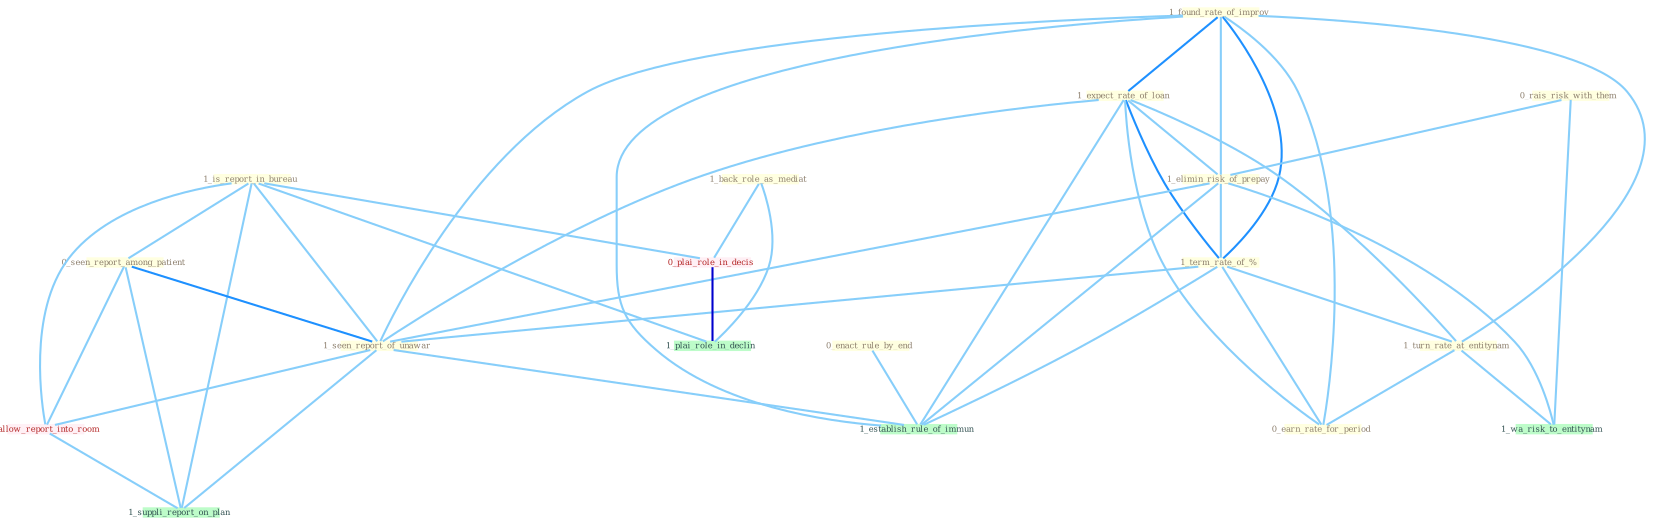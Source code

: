 Graph G{ 
    node
    [shape=polygon,style=filled,width=.5,height=.06,color="#BDFCC9",fixedsize=true,fontsize=4,
    fontcolor="#2f4f4f"];
    {node
    [color="#ffffe0", fontcolor="#8b7d6b"] "1_is_report_in_bureau " "1_found_rate_of_improv " "1_expect_rate_of_loan " "0_seen_report_among_patient " "0_rais_risk_with_them " "1_elimin_risk_of_prepay " "0_enact_rule_by_end " "1_term_rate_of_% " "1_turn_rate_at_entitynam " "0_earn_rate_for_period " "1_back_role_as_mediat " "1_seen_report_of_unawar "}
{node [color="#fff0f5", fontcolor="#b22222"] "0_plai_role_in_decis " "0_allow_report_into_room "}
edge [color="#B0E2FF"];

	"1_is_report_in_bureau " -- "0_seen_report_among_patient " [w="1", color="#87cefa" ];
	"1_is_report_in_bureau " -- "1_seen_report_of_unawar " [w="1", color="#87cefa" ];
	"1_is_report_in_bureau " -- "0_plai_role_in_decis " [w="1", color="#87cefa" ];
	"1_is_report_in_bureau " -- "1_plai_role_in_declin " [w="1", color="#87cefa" ];
	"1_is_report_in_bureau " -- "0_allow_report_into_room " [w="1", color="#87cefa" ];
	"1_is_report_in_bureau " -- "1_suppli_report_on_plan " [w="1", color="#87cefa" ];
	"1_found_rate_of_improv " -- "1_expect_rate_of_loan " [w="2", color="#1e90ff" , len=0.8];
	"1_found_rate_of_improv " -- "1_elimin_risk_of_prepay " [w="1", color="#87cefa" ];
	"1_found_rate_of_improv " -- "1_term_rate_of_% " [w="2", color="#1e90ff" , len=0.8];
	"1_found_rate_of_improv " -- "1_turn_rate_at_entitynam " [w="1", color="#87cefa" ];
	"1_found_rate_of_improv " -- "0_earn_rate_for_period " [w="1", color="#87cefa" ];
	"1_found_rate_of_improv " -- "1_seen_report_of_unawar " [w="1", color="#87cefa" ];
	"1_found_rate_of_improv " -- "1_establish_rule_of_immun " [w="1", color="#87cefa" ];
	"1_expect_rate_of_loan " -- "1_elimin_risk_of_prepay " [w="1", color="#87cefa" ];
	"1_expect_rate_of_loan " -- "1_term_rate_of_% " [w="2", color="#1e90ff" , len=0.8];
	"1_expect_rate_of_loan " -- "1_turn_rate_at_entitynam " [w="1", color="#87cefa" ];
	"1_expect_rate_of_loan " -- "0_earn_rate_for_period " [w="1", color="#87cefa" ];
	"1_expect_rate_of_loan " -- "1_seen_report_of_unawar " [w="1", color="#87cefa" ];
	"1_expect_rate_of_loan " -- "1_establish_rule_of_immun " [w="1", color="#87cefa" ];
	"0_seen_report_among_patient " -- "1_seen_report_of_unawar " [w="2", color="#1e90ff" , len=0.8];
	"0_seen_report_among_patient " -- "0_allow_report_into_room " [w="1", color="#87cefa" ];
	"0_seen_report_among_patient " -- "1_suppli_report_on_plan " [w="1", color="#87cefa" ];
	"0_rais_risk_with_them " -- "1_elimin_risk_of_prepay " [w="1", color="#87cefa" ];
	"0_rais_risk_with_them " -- "1_wa_risk_to_entitynam " [w="1", color="#87cefa" ];
	"1_elimin_risk_of_prepay " -- "1_term_rate_of_% " [w="1", color="#87cefa" ];
	"1_elimin_risk_of_prepay " -- "1_seen_report_of_unawar " [w="1", color="#87cefa" ];
	"1_elimin_risk_of_prepay " -- "1_wa_risk_to_entitynam " [w="1", color="#87cefa" ];
	"1_elimin_risk_of_prepay " -- "1_establish_rule_of_immun " [w="1", color="#87cefa" ];
	"0_enact_rule_by_end " -- "1_establish_rule_of_immun " [w="1", color="#87cefa" ];
	"1_term_rate_of_% " -- "1_turn_rate_at_entitynam " [w="1", color="#87cefa" ];
	"1_term_rate_of_% " -- "0_earn_rate_for_period " [w="1", color="#87cefa" ];
	"1_term_rate_of_% " -- "1_seen_report_of_unawar " [w="1", color="#87cefa" ];
	"1_term_rate_of_% " -- "1_establish_rule_of_immun " [w="1", color="#87cefa" ];
	"1_turn_rate_at_entitynam " -- "0_earn_rate_for_period " [w="1", color="#87cefa" ];
	"1_turn_rate_at_entitynam " -- "1_wa_risk_to_entitynam " [w="1", color="#87cefa" ];
	"1_back_role_as_mediat " -- "0_plai_role_in_decis " [w="1", color="#87cefa" ];
	"1_back_role_as_mediat " -- "1_plai_role_in_declin " [w="1", color="#87cefa" ];
	"1_seen_report_of_unawar " -- "1_establish_rule_of_immun " [w="1", color="#87cefa" ];
	"1_seen_report_of_unawar " -- "0_allow_report_into_room " [w="1", color="#87cefa" ];
	"1_seen_report_of_unawar " -- "1_suppli_report_on_plan " [w="1", color="#87cefa" ];
	"0_plai_role_in_decis " -- "1_plai_role_in_declin " [w="3", color="#0000cd" , len=0.6];
	"0_allow_report_into_room " -- "1_suppli_report_on_plan " [w="1", color="#87cefa" ];
}